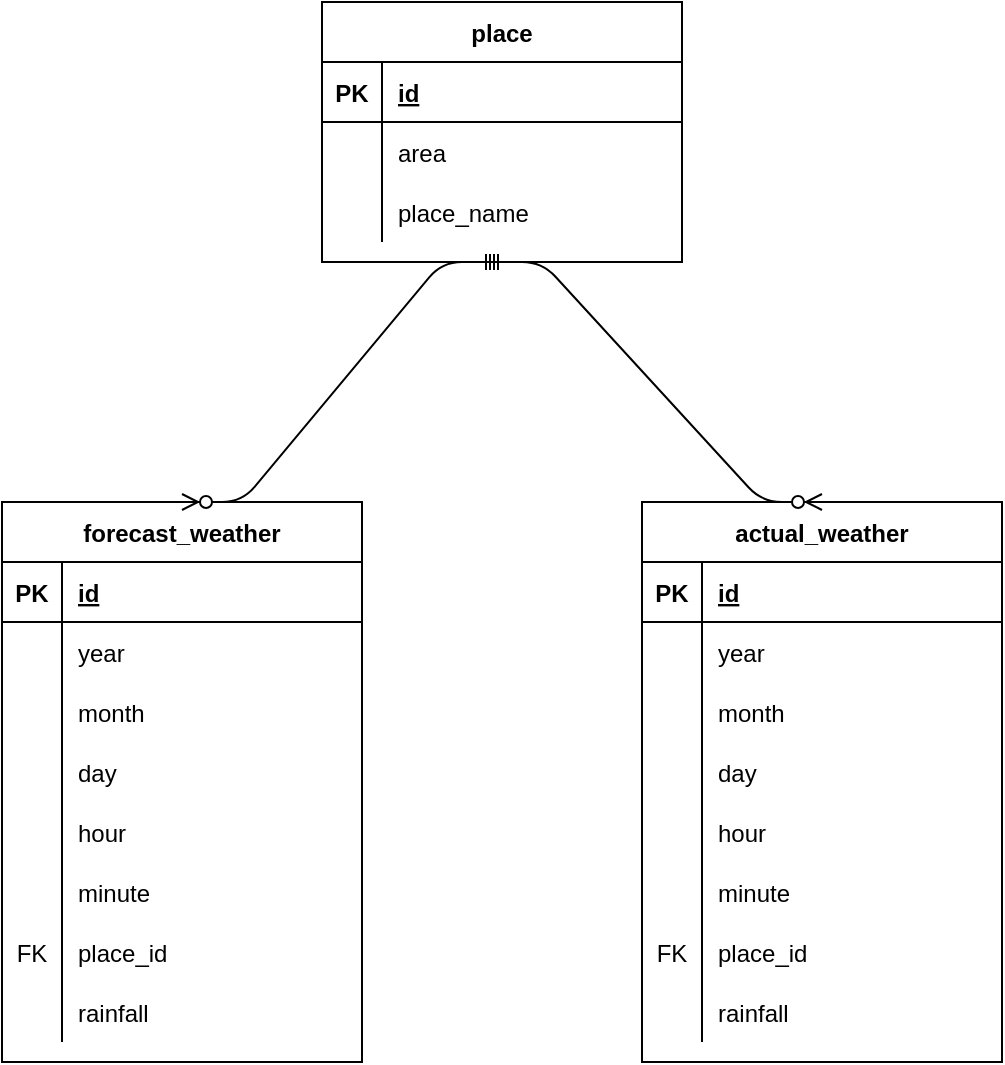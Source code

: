 <mxfile version="13.8.8" type="github">
  <diagram id="YlTBPMxfmJKz5k31usg8" name="Page-1">
    <mxGraphModel dx="575" dy="415" grid="1" gridSize="10" guides="1" tooltips="1" connect="1" arrows="1" fold="1" page="1" pageScale="1" pageWidth="827" pageHeight="1169" math="0" shadow="0">
      <root>
        <mxCell id="0" />
        <mxCell id="1" parent="0" />
        <mxCell id="rrQqZeM_9ZjZIhqH1W38-1" value="place" style="shape=table;startSize=30;container=1;collapsible=1;childLayout=tableLayout;fixedRows=1;rowLines=0;fontStyle=1;align=center;resizeLast=1;" parent="1" vertex="1">
          <mxGeometry x="310" y="120" width="180" height="130" as="geometry" />
        </mxCell>
        <mxCell id="rrQqZeM_9ZjZIhqH1W38-2" value="" style="shape=partialRectangle;collapsible=0;dropTarget=0;pointerEvents=0;fillColor=none;top=0;left=0;bottom=1;right=0;points=[[0,0.5],[1,0.5]];portConstraint=eastwest;" parent="rrQqZeM_9ZjZIhqH1W38-1" vertex="1">
          <mxGeometry y="30" width="180" height="30" as="geometry" />
        </mxCell>
        <mxCell id="rrQqZeM_9ZjZIhqH1W38-3" value="PK" style="shape=partialRectangle;connectable=0;fillColor=none;top=0;left=0;bottom=0;right=0;fontStyle=1;overflow=hidden;" parent="rrQqZeM_9ZjZIhqH1W38-2" vertex="1">
          <mxGeometry width="30" height="30" as="geometry" />
        </mxCell>
        <mxCell id="rrQqZeM_9ZjZIhqH1W38-4" value="id" style="shape=partialRectangle;connectable=0;fillColor=none;top=0;left=0;bottom=0;right=0;align=left;spacingLeft=6;fontStyle=5;overflow=hidden;" parent="rrQqZeM_9ZjZIhqH1W38-2" vertex="1">
          <mxGeometry x="30" width="150" height="30" as="geometry" />
        </mxCell>
        <mxCell id="rrQqZeM_9ZjZIhqH1W38-5" value="" style="shape=partialRectangle;collapsible=0;dropTarget=0;pointerEvents=0;fillColor=none;top=0;left=0;bottom=0;right=0;points=[[0,0.5],[1,0.5]];portConstraint=eastwest;" parent="rrQqZeM_9ZjZIhqH1W38-1" vertex="1">
          <mxGeometry y="60" width="180" height="30" as="geometry" />
        </mxCell>
        <mxCell id="rrQqZeM_9ZjZIhqH1W38-6" value="" style="shape=partialRectangle;connectable=0;fillColor=none;top=0;left=0;bottom=0;right=0;editable=1;overflow=hidden;" parent="rrQqZeM_9ZjZIhqH1W38-5" vertex="1">
          <mxGeometry width="30" height="30" as="geometry" />
        </mxCell>
        <mxCell id="rrQqZeM_9ZjZIhqH1W38-7" value="area" style="shape=partialRectangle;connectable=0;fillColor=none;top=0;left=0;bottom=0;right=0;align=left;spacingLeft=6;overflow=hidden;" parent="rrQqZeM_9ZjZIhqH1W38-5" vertex="1">
          <mxGeometry x="30" width="150" height="30" as="geometry" />
        </mxCell>
        <mxCell id="rrQqZeM_9ZjZIhqH1W38-8" value="" style="shape=partialRectangle;collapsible=0;dropTarget=0;pointerEvents=0;fillColor=none;top=0;left=0;bottom=0;right=0;points=[[0,0.5],[1,0.5]];portConstraint=eastwest;" parent="rrQqZeM_9ZjZIhqH1W38-1" vertex="1">
          <mxGeometry y="90" width="180" height="30" as="geometry" />
        </mxCell>
        <mxCell id="rrQqZeM_9ZjZIhqH1W38-9" value="" style="shape=partialRectangle;connectable=0;fillColor=none;top=0;left=0;bottom=0;right=0;editable=1;overflow=hidden;" parent="rrQqZeM_9ZjZIhqH1W38-8" vertex="1">
          <mxGeometry width="30" height="30" as="geometry" />
        </mxCell>
        <mxCell id="rrQqZeM_9ZjZIhqH1W38-10" value="place_name" style="shape=partialRectangle;connectable=0;fillColor=none;top=0;left=0;bottom=0;right=0;align=left;spacingLeft=6;overflow=hidden;" parent="rrQqZeM_9ZjZIhqH1W38-8" vertex="1">
          <mxGeometry x="30" width="150" height="30" as="geometry" />
        </mxCell>
        <mxCell id="rrQqZeM_9ZjZIhqH1W38-27" value="forecast_weather" style="shape=table;startSize=30;container=1;collapsible=1;childLayout=tableLayout;fixedRows=1;rowLines=0;fontStyle=1;align=center;resizeLast=1;" parent="1" vertex="1">
          <mxGeometry x="150" y="370" width="180" height="280" as="geometry" />
        </mxCell>
        <mxCell id="rrQqZeM_9ZjZIhqH1W38-28" value="" style="shape=partialRectangle;collapsible=0;dropTarget=0;pointerEvents=0;fillColor=none;top=0;left=0;bottom=1;right=0;points=[[0,0.5],[1,0.5]];portConstraint=eastwest;" parent="rrQqZeM_9ZjZIhqH1W38-27" vertex="1">
          <mxGeometry y="30" width="180" height="30" as="geometry" />
        </mxCell>
        <mxCell id="rrQqZeM_9ZjZIhqH1W38-29" value="PK" style="shape=partialRectangle;connectable=0;fillColor=none;top=0;left=0;bottom=0;right=0;fontStyle=1;overflow=hidden;" parent="rrQqZeM_9ZjZIhqH1W38-28" vertex="1">
          <mxGeometry width="30" height="30" as="geometry" />
        </mxCell>
        <mxCell id="rrQqZeM_9ZjZIhqH1W38-30" value="id" style="shape=partialRectangle;connectable=0;fillColor=none;top=0;left=0;bottom=0;right=0;align=left;spacingLeft=6;fontStyle=5;overflow=hidden;" parent="rrQqZeM_9ZjZIhqH1W38-28" vertex="1">
          <mxGeometry x="30" width="150" height="30" as="geometry" />
        </mxCell>
        <mxCell id="rrQqZeM_9ZjZIhqH1W38-52" value="" style="shape=partialRectangle;collapsible=0;dropTarget=0;pointerEvents=0;fillColor=none;top=0;left=0;bottom=0;right=0;points=[[0,0.5],[1,0.5]];portConstraint=eastwest;" parent="rrQqZeM_9ZjZIhqH1W38-27" vertex="1">
          <mxGeometry y="60" width="180" height="30" as="geometry" />
        </mxCell>
        <mxCell id="rrQqZeM_9ZjZIhqH1W38-53" value="" style="shape=partialRectangle;connectable=0;fillColor=none;top=0;left=0;bottom=0;right=0;editable=1;overflow=hidden;" parent="rrQqZeM_9ZjZIhqH1W38-52" vertex="1">
          <mxGeometry width="30" height="30" as="geometry" />
        </mxCell>
        <mxCell id="rrQqZeM_9ZjZIhqH1W38-54" value="year" style="shape=partialRectangle;connectable=0;fillColor=none;top=0;left=0;bottom=0;right=0;align=left;spacingLeft=6;overflow=hidden;" parent="rrQqZeM_9ZjZIhqH1W38-52" vertex="1">
          <mxGeometry x="30" width="150" height="30" as="geometry" />
        </mxCell>
        <mxCell id="rrQqZeM_9ZjZIhqH1W38-34" value="" style="shape=partialRectangle;collapsible=0;dropTarget=0;pointerEvents=0;fillColor=none;top=0;left=0;bottom=0;right=0;points=[[0,0.5],[1,0.5]];portConstraint=eastwest;" parent="rrQqZeM_9ZjZIhqH1W38-27" vertex="1">
          <mxGeometry y="90" width="180" height="30" as="geometry" />
        </mxCell>
        <mxCell id="rrQqZeM_9ZjZIhqH1W38-35" value="" style="shape=partialRectangle;connectable=0;fillColor=none;top=0;left=0;bottom=0;right=0;editable=1;overflow=hidden;" parent="rrQqZeM_9ZjZIhqH1W38-34" vertex="1">
          <mxGeometry width="30" height="30" as="geometry" />
        </mxCell>
        <mxCell id="rrQqZeM_9ZjZIhqH1W38-36" value="month" style="shape=partialRectangle;connectable=0;fillColor=none;top=0;left=0;bottom=0;right=0;align=left;spacingLeft=6;overflow=hidden;" parent="rrQqZeM_9ZjZIhqH1W38-34" vertex="1">
          <mxGeometry x="30" width="150" height="30" as="geometry" />
        </mxCell>
        <mxCell id="rrQqZeM_9ZjZIhqH1W38-37" value="" style="shape=partialRectangle;collapsible=0;dropTarget=0;pointerEvents=0;fillColor=none;top=0;left=0;bottom=0;right=0;points=[[0,0.5],[1,0.5]];portConstraint=eastwest;" parent="rrQqZeM_9ZjZIhqH1W38-27" vertex="1">
          <mxGeometry y="120" width="180" height="30" as="geometry" />
        </mxCell>
        <mxCell id="rrQqZeM_9ZjZIhqH1W38-38" value="" style="shape=partialRectangle;connectable=0;fillColor=none;top=0;left=0;bottom=0;right=0;editable=1;overflow=hidden;" parent="rrQqZeM_9ZjZIhqH1W38-37" vertex="1">
          <mxGeometry width="30" height="30" as="geometry" />
        </mxCell>
        <mxCell id="rrQqZeM_9ZjZIhqH1W38-39" value="day" style="shape=partialRectangle;connectable=0;fillColor=none;top=0;left=0;bottom=0;right=0;align=left;spacingLeft=6;overflow=hidden;" parent="rrQqZeM_9ZjZIhqH1W38-37" vertex="1">
          <mxGeometry x="30" width="150" height="30" as="geometry" />
        </mxCell>
        <mxCell id="rrQqZeM_9ZjZIhqH1W38-40" value="" style="shape=partialRectangle;collapsible=0;dropTarget=0;pointerEvents=0;fillColor=none;top=0;left=0;bottom=0;right=0;points=[[0,0.5],[1,0.5]];portConstraint=eastwest;" parent="rrQqZeM_9ZjZIhqH1W38-27" vertex="1">
          <mxGeometry y="150" width="180" height="30" as="geometry" />
        </mxCell>
        <mxCell id="rrQqZeM_9ZjZIhqH1W38-41" value="" style="shape=partialRectangle;connectable=0;fillColor=none;top=0;left=0;bottom=0;right=0;editable=1;overflow=hidden;" parent="rrQqZeM_9ZjZIhqH1W38-40" vertex="1">
          <mxGeometry width="30" height="30" as="geometry" />
        </mxCell>
        <mxCell id="rrQqZeM_9ZjZIhqH1W38-42" value="hour" style="shape=partialRectangle;connectable=0;fillColor=none;top=0;left=0;bottom=0;right=0;align=left;spacingLeft=6;overflow=hidden;" parent="rrQqZeM_9ZjZIhqH1W38-40" vertex="1">
          <mxGeometry x="30" width="150" height="30" as="geometry" />
        </mxCell>
        <mxCell id="rrQqZeM_9ZjZIhqH1W38-55" value="" style="shape=partialRectangle;collapsible=0;dropTarget=0;pointerEvents=0;fillColor=none;top=0;left=0;bottom=0;right=0;points=[[0,0.5],[1,0.5]];portConstraint=eastwest;" parent="rrQqZeM_9ZjZIhqH1W38-27" vertex="1">
          <mxGeometry y="180" width="180" height="30" as="geometry" />
        </mxCell>
        <mxCell id="rrQqZeM_9ZjZIhqH1W38-56" value="" style="shape=partialRectangle;connectable=0;fillColor=none;top=0;left=0;bottom=0;right=0;editable=1;overflow=hidden;" parent="rrQqZeM_9ZjZIhqH1W38-55" vertex="1">
          <mxGeometry width="30" height="30" as="geometry" />
        </mxCell>
        <mxCell id="rrQqZeM_9ZjZIhqH1W38-57" value="minute" style="shape=partialRectangle;connectable=0;fillColor=none;top=0;left=0;bottom=0;right=0;align=left;spacingLeft=6;overflow=hidden;" parent="rrQqZeM_9ZjZIhqH1W38-55" vertex="1">
          <mxGeometry x="30" width="150" height="30" as="geometry" />
        </mxCell>
        <mxCell id="rrQqZeM_9ZjZIhqH1W38-43" value="" style="shape=partialRectangle;collapsible=0;dropTarget=0;pointerEvents=0;fillColor=none;top=0;left=0;bottom=0;right=0;points=[[0,0.5],[1,0.5]];portConstraint=eastwest;" parent="rrQqZeM_9ZjZIhqH1W38-27" vertex="1">
          <mxGeometry y="210" width="180" height="30" as="geometry" />
        </mxCell>
        <mxCell id="rrQqZeM_9ZjZIhqH1W38-44" value="FK" style="shape=partialRectangle;connectable=0;fillColor=none;top=0;left=0;bottom=0;right=0;editable=1;overflow=hidden;" parent="rrQqZeM_9ZjZIhqH1W38-43" vertex="1">
          <mxGeometry width="30" height="30" as="geometry" />
        </mxCell>
        <mxCell id="rrQqZeM_9ZjZIhqH1W38-45" value="place_id" style="shape=partialRectangle;connectable=0;fillColor=none;top=0;left=0;bottom=0;right=0;align=left;spacingLeft=6;overflow=hidden;" parent="rrQqZeM_9ZjZIhqH1W38-43" vertex="1">
          <mxGeometry x="30" width="150" height="30" as="geometry" />
        </mxCell>
        <mxCell id="rrQqZeM_9ZjZIhqH1W38-49" value="" style="shape=partialRectangle;collapsible=0;dropTarget=0;pointerEvents=0;fillColor=none;top=0;left=0;bottom=0;right=0;points=[[0,0.5],[1,0.5]];portConstraint=eastwest;" parent="rrQqZeM_9ZjZIhqH1W38-27" vertex="1">
          <mxGeometry y="240" width="180" height="30" as="geometry" />
        </mxCell>
        <mxCell id="rrQqZeM_9ZjZIhqH1W38-50" value="" style="shape=partialRectangle;connectable=0;fillColor=none;top=0;left=0;bottom=0;right=0;editable=1;overflow=hidden;" parent="rrQqZeM_9ZjZIhqH1W38-49" vertex="1">
          <mxGeometry width="30" height="30" as="geometry" />
        </mxCell>
        <mxCell id="rrQqZeM_9ZjZIhqH1W38-51" value="rainfall" style="shape=partialRectangle;connectable=0;fillColor=none;top=0;left=0;bottom=0;right=0;align=left;spacingLeft=6;overflow=hidden;" parent="rrQqZeM_9ZjZIhqH1W38-49" vertex="1">
          <mxGeometry x="30" width="150" height="30" as="geometry" />
        </mxCell>
        <mxCell id="rrQqZeM_9ZjZIhqH1W38-58" value="actual_weather" style="shape=table;startSize=30;container=1;collapsible=1;childLayout=tableLayout;fixedRows=1;rowLines=0;fontStyle=1;align=center;resizeLast=1;" parent="1" vertex="1">
          <mxGeometry x="470" y="370" width="180" height="280" as="geometry" />
        </mxCell>
        <mxCell id="rrQqZeM_9ZjZIhqH1W38-59" value="" style="shape=partialRectangle;collapsible=0;dropTarget=0;pointerEvents=0;fillColor=none;top=0;left=0;bottom=1;right=0;points=[[0,0.5],[1,0.5]];portConstraint=eastwest;" parent="rrQqZeM_9ZjZIhqH1W38-58" vertex="1">
          <mxGeometry y="30" width="180" height="30" as="geometry" />
        </mxCell>
        <mxCell id="rrQqZeM_9ZjZIhqH1W38-60" value="PK" style="shape=partialRectangle;connectable=0;fillColor=none;top=0;left=0;bottom=0;right=0;fontStyle=1;overflow=hidden;" parent="rrQqZeM_9ZjZIhqH1W38-59" vertex="1">
          <mxGeometry width="30" height="30" as="geometry" />
        </mxCell>
        <mxCell id="rrQqZeM_9ZjZIhqH1W38-61" value="id" style="shape=partialRectangle;connectable=0;fillColor=none;top=0;left=0;bottom=0;right=0;align=left;spacingLeft=6;fontStyle=5;overflow=hidden;" parent="rrQqZeM_9ZjZIhqH1W38-59" vertex="1">
          <mxGeometry x="30" width="150" height="30" as="geometry" />
        </mxCell>
        <mxCell id="rrQqZeM_9ZjZIhqH1W38-62" value="" style="shape=partialRectangle;collapsible=0;dropTarget=0;pointerEvents=0;fillColor=none;top=0;left=0;bottom=0;right=0;points=[[0,0.5],[1,0.5]];portConstraint=eastwest;" parent="rrQqZeM_9ZjZIhqH1W38-58" vertex="1">
          <mxGeometry y="60" width="180" height="30" as="geometry" />
        </mxCell>
        <mxCell id="rrQqZeM_9ZjZIhqH1W38-63" value="" style="shape=partialRectangle;connectable=0;fillColor=none;top=0;left=0;bottom=0;right=0;editable=1;overflow=hidden;" parent="rrQqZeM_9ZjZIhqH1W38-62" vertex="1">
          <mxGeometry width="30" height="30" as="geometry" />
        </mxCell>
        <mxCell id="rrQqZeM_9ZjZIhqH1W38-64" value="year" style="shape=partialRectangle;connectable=0;fillColor=none;top=0;left=0;bottom=0;right=0;align=left;spacingLeft=6;overflow=hidden;" parent="rrQqZeM_9ZjZIhqH1W38-62" vertex="1">
          <mxGeometry x="30" width="150" height="30" as="geometry" />
        </mxCell>
        <mxCell id="rrQqZeM_9ZjZIhqH1W38-65" value="" style="shape=partialRectangle;collapsible=0;dropTarget=0;pointerEvents=0;fillColor=none;top=0;left=0;bottom=0;right=0;points=[[0,0.5],[1,0.5]];portConstraint=eastwest;" parent="rrQqZeM_9ZjZIhqH1W38-58" vertex="1">
          <mxGeometry y="90" width="180" height="30" as="geometry" />
        </mxCell>
        <mxCell id="rrQqZeM_9ZjZIhqH1W38-66" value="" style="shape=partialRectangle;connectable=0;fillColor=none;top=0;left=0;bottom=0;right=0;editable=1;overflow=hidden;" parent="rrQqZeM_9ZjZIhqH1W38-65" vertex="1">
          <mxGeometry width="30" height="30" as="geometry" />
        </mxCell>
        <mxCell id="rrQqZeM_9ZjZIhqH1W38-67" value="month" style="shape=partialRectangle;connectable=0;fillColor=none;top=0;left=0;bottom=0;right=0;align=left;spacingLeft=6;overflow=hidden;" parent="rrQqZeM_9ZjZIhqH1W38-65" vertex="1">
          <mxGeometry x="30" width="150" height="30" as="geometry" />
        </mxCell>
        <mxCell id="rrQqZeM_9ZjZIhqH1W38-68" value="" style="shape=partialRectangle;collapsible=0;dropTarget=0;pointerEvents=0;fillColor=none;top=0;left=0;bottom=0;right=0;points=[[0,0.5],[1,0.5]];portConstraint=eastwest;" parent="rrQqZeM_9ZjZIhqH1W38-58" vertex="1">
          <mxGeometry y="120" width="180" height="30" as="geometry" />
        </mxCell>
        <mxCell id="rrQqZeM_9ZjZIhqH1W38-69" value="" style="shape=partialRectangle;connectable=0;fillColor=none;top=0;left=0;bottom=0;right=0;editable=1;overflow=hidden;" parent="rrQqZeM_9ZjZIhqH1W38-68" vertex="1">
          <mxGeometry width="30" height="30" as="geometry" />
        </mxCell>
        <mxCell id="rrQqZeM_9ZjZIhqH1W38-70" value="day" style="shape=partialRectangle;connectable=0;fillColor=none;top=0;left=0;bottom=0;right=0;align=left;spacingLeft=6;overflow=hidden;" parent="rrQqZeM_9ZjZIhqH1W38-68" vertex="1">
          <mxGeometry x="30" width="150" height="30" as="geometry" />
        </mxCell>
        <mxCell id="rrQqZeM_9ZjZIhqH1W38-71" value="" style="shape=partialRectangle;collapsible=0;dropTarget=0;pointerEvents=0;fillColor=none;top=0;left=0;bottom=0;right=0;points=[[0,0.5],[1,0.5]];portConstraint=eastwest;" parent="rrQqZeM_9ZjZIhqH1W38-58" vertex="1">
          <mxGeometry y="150" width="180" height="30" as="geometry" />
        </mxCell>
        <mxCell id="rrQqZeM_9ZjZIhqH1W38-72" value="" style="shape=partialRectangle;connectable=0;fillColor=none;top=0;left=0;bottom=0;right=0;editable=1;overflow=hidden;" parent="rrQqZeM_9ZjZIhqH1W38-71" vertex="1">
          <mxGeometry width="30" height="30" as="geometry" />
        </mxCell>
        <mxCell id="rrQqZeM_9ZjZIhqH1W38-73" value="hour" style="shape=partialRectangle;connectable=0;fillColor=none;top=0;left=0;bottom=0;right=0;align=left;spacingLeft=6;overflow=hidden;" parent="rrQqZeM_9ZjZIhqH1W38-71" vertex="1">
          <mxGeometry x="30" width="150" height="30" as="geometry" />
        </mxCell>
        <mxCell id="rrQqZeM_9ZjZIhqH1W38-74" value="" style="shape=partialRectangle;collapsible=0;dropTarget=0;pointerEvents=0;fillColor=none;top=0;left=0;bottom=0;right=0;points=[[0,0.5],[1,0.5]];portConstraint=eastwest;" parent="rrQqZeM_9ZjZIhqH1W38-58" vertex="1">
          <mxGeometry y="180" width="180" height="30" as="geometry" />
        </mxCell>
        <mxCell id="rrQqZeM_9ZjZIhqH1W38-75" value="" style="shape=partialRectangle;connectable=0;fillColor=none;top=0;left=0;bottom=0;right=0;editable=1;overflow=hidden;" parent="rrQqZeM_9ZjZIhqH1W38-74" vertex="1">
          <mxGeometry width="30" height="30" as="geometry" />
        </mxCell>
        <mxCell id="rrQqZeM_9ZjZIhqH1W38-76" value="minute" style="shape=partialRectangle;connectable=0;fillColor=none;top=0;left=0;bottom=0;right=0;align=left;spacingLeft=6;overflow=hidden;" parent="rrQqZeM_9ZjZIhqH1W38-74" vertex="1">
          <mxGeometry x="30" width="150" height="30" as="geometry" />
        </mxCell>
        <mxCell id="rrQqZeM_9ZjZIhqH1W38-77" value="" style="shape=partialRectangle;collapsible=0;dropTarget=0;pointerEvents=0;fillColor=none;top=0;left=0;bottom=0;right=0;points=[[0,0.5],[1,0.5]];portConstraint=eastwest;" parent="rrQqZeM_9ZjZIhqH1W38-58" vertex="1">
          <mxGeometry y="210" width="180" height="30" as="geometry" />
        </mxCell>
        <mxCell id="rrQqZeM_9ZjZIhqH1W38-78" value="FK" style="shape=partialRectangle;connectable=0;fillColor=none;top=0;left=0;bottom=0;right=0;editable=1;overflow=hidden;" parent="rrQqZeM_9ZjZIhqH1W38-77" vertex="1">
          <mxGeometry width="30" height="30" as="geometry" />
        </mxCell>
        <mxCell id="rrQqZeM_9ZjZIhqH1W38-79" value="place_id" style="shape=partialRectangle;connectable=0;fillColor=none;top=0;left=0;bottom=0;right=0;align=left;spacingLeft=6;overflow=hidden;" parent="rrQqZeM_9ZjZIhqH1W38-77" vertex="1">
          <mxGeometry x="30" width="150" height="30" as="geometry" />
        </mxCell>
        <mxCell id="rrQqZeM_9ZjZIhqH1W38-80" value="" style="shape=partialRectangle;collapsible=0;dropTarget=0;pointerEvents=0;fillColor=none;top=0;left=0;bottom=0;right=0;points=[[0,0.5],[1,0.5]];portConstraint=eastwest;" parent="rrQqZeM_9ZjZIhqH1W38-58" vertex="1">
          <mxGeometry y="240" width="180" height="30" as="geometry" />
        </mxCell>
        <mxCell id="rrQqZeM_9ZjZIhqH1W38-81" value="" style="shape=partialRectangle;connectable=0;fillColor=none;top=0;left=0;bottom=0;right=0;editable=1;overflow=hidden;" parent="rrQqZeM_9ZjZIhqH1W38-80" vertex="1">
          <mxGeometry width="30" height="30" as="geometry" />
        </mxCell>
        <mxCell id="rrQqZeM_9ZjZIhqH1W38-82" value="rainfall" style="shape=partialRectangle;connectable=0;fillColor=none;top=0;left=0;bottom=0;right=0;align=left;spacingLeft=6;overflow=hidden;" parent="rrQqZeM_9ZjZIhqH1W38-80" vertex="1">
          <mxGeometry x="30" width="150" height="30" as="geometry" />
        </mxCell>
        <mxCell id="rrQqZeM_9ZjZIhqH1W38-83" value="" style="edgeStyle=entityRelationEdgeStyle;fontSize=12;html=1;endArrow=ERzeroToMany;startArrow=ERmandOne;exitX=0.5;exitY=1;exitDx=0;exitDy=0;entryX=0.5;entryY=0;entryDx=0;entryDy=0;" parent="1" source="rrQqZeM_9ZjZIhqH1W38-1" target="rrQqZeM_9ZjZIhqH1W38-27" edge="1">
          <mxGeometry width="100" height="100" relative="1" as="geometry">
            <mxPoint x="360" y="460" as="sourcePoint" />
            <mxPoint x="460" y="360" as="targetPoint" />
          </mxGeometry>
        </mxCell>
        <mxCell id="rrQqZeM_9ZjZIhqH1W38-84" value="" style="edgeStyle=entityRelationEdgeStyle;fontSize=12;html=1;endArrow=ERzeroToMany;startArrow=ERmandOne;entryX=0.5;entryY=0;entryDx=0;entryDy=0;" parent="1" target="rrQqZeM_9ZjZIhqH1W38-58" edge="1">
          <mxGeometry width="100" height="100" relative="1" as="geometry">
            <mxPoint x="390" y="250" as="sourcePoint" />
            <mxPoint x="250" y="380" as="targetPoint" />
          </mxGeometry>
        </mxCell>
      </root>
    </mxGraphModel>
  </diagram>
</mxfile>
